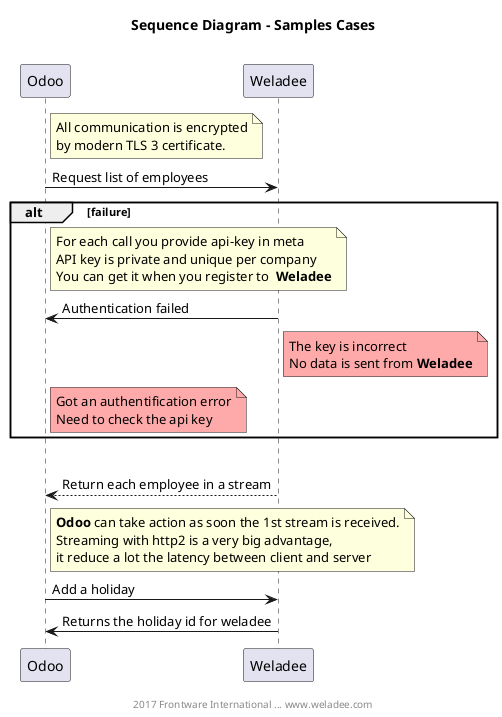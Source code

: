 # Don't forget to update the image in README.md if you do any change in this file

@startuml

title Sequence Diagram - Samples Cases\n

note right Odoo
    All communication is encrypted
    by modern TLS 3 certificate.
end note
Odoo -> Weladee: Request list of employees
alt failure
    note right Odoo
        For each call you provide api-key in meta
        API key is private and unique per company
        You can get it when you register to  **Weladee**
    end note
    Weladee -> Odoo: Authentication failed
    note right Weladee #FFAAAA
        The key is incorrect
        No data is sent from **Weladee**
    end note
    note right Odoo #FFAAAA
        Got an authentification error
        Need to check the api key
    end note
end
alt successfull
    Weladee --> Odoo: Return each employee in a stream
    note right Odoo
        **Odoo** can take action as soon the 1st stream is received.
        Streaming with http2 is a very big advantage,
        it reduce a lot the latency between client and server
    end note
    Odoo -> Weladee: Add a holiday
    Odoo <- Weladee: Returns the holiday id for weladee


footer

2017 Frontware International ... www.weladee.com
end footer

@enduml